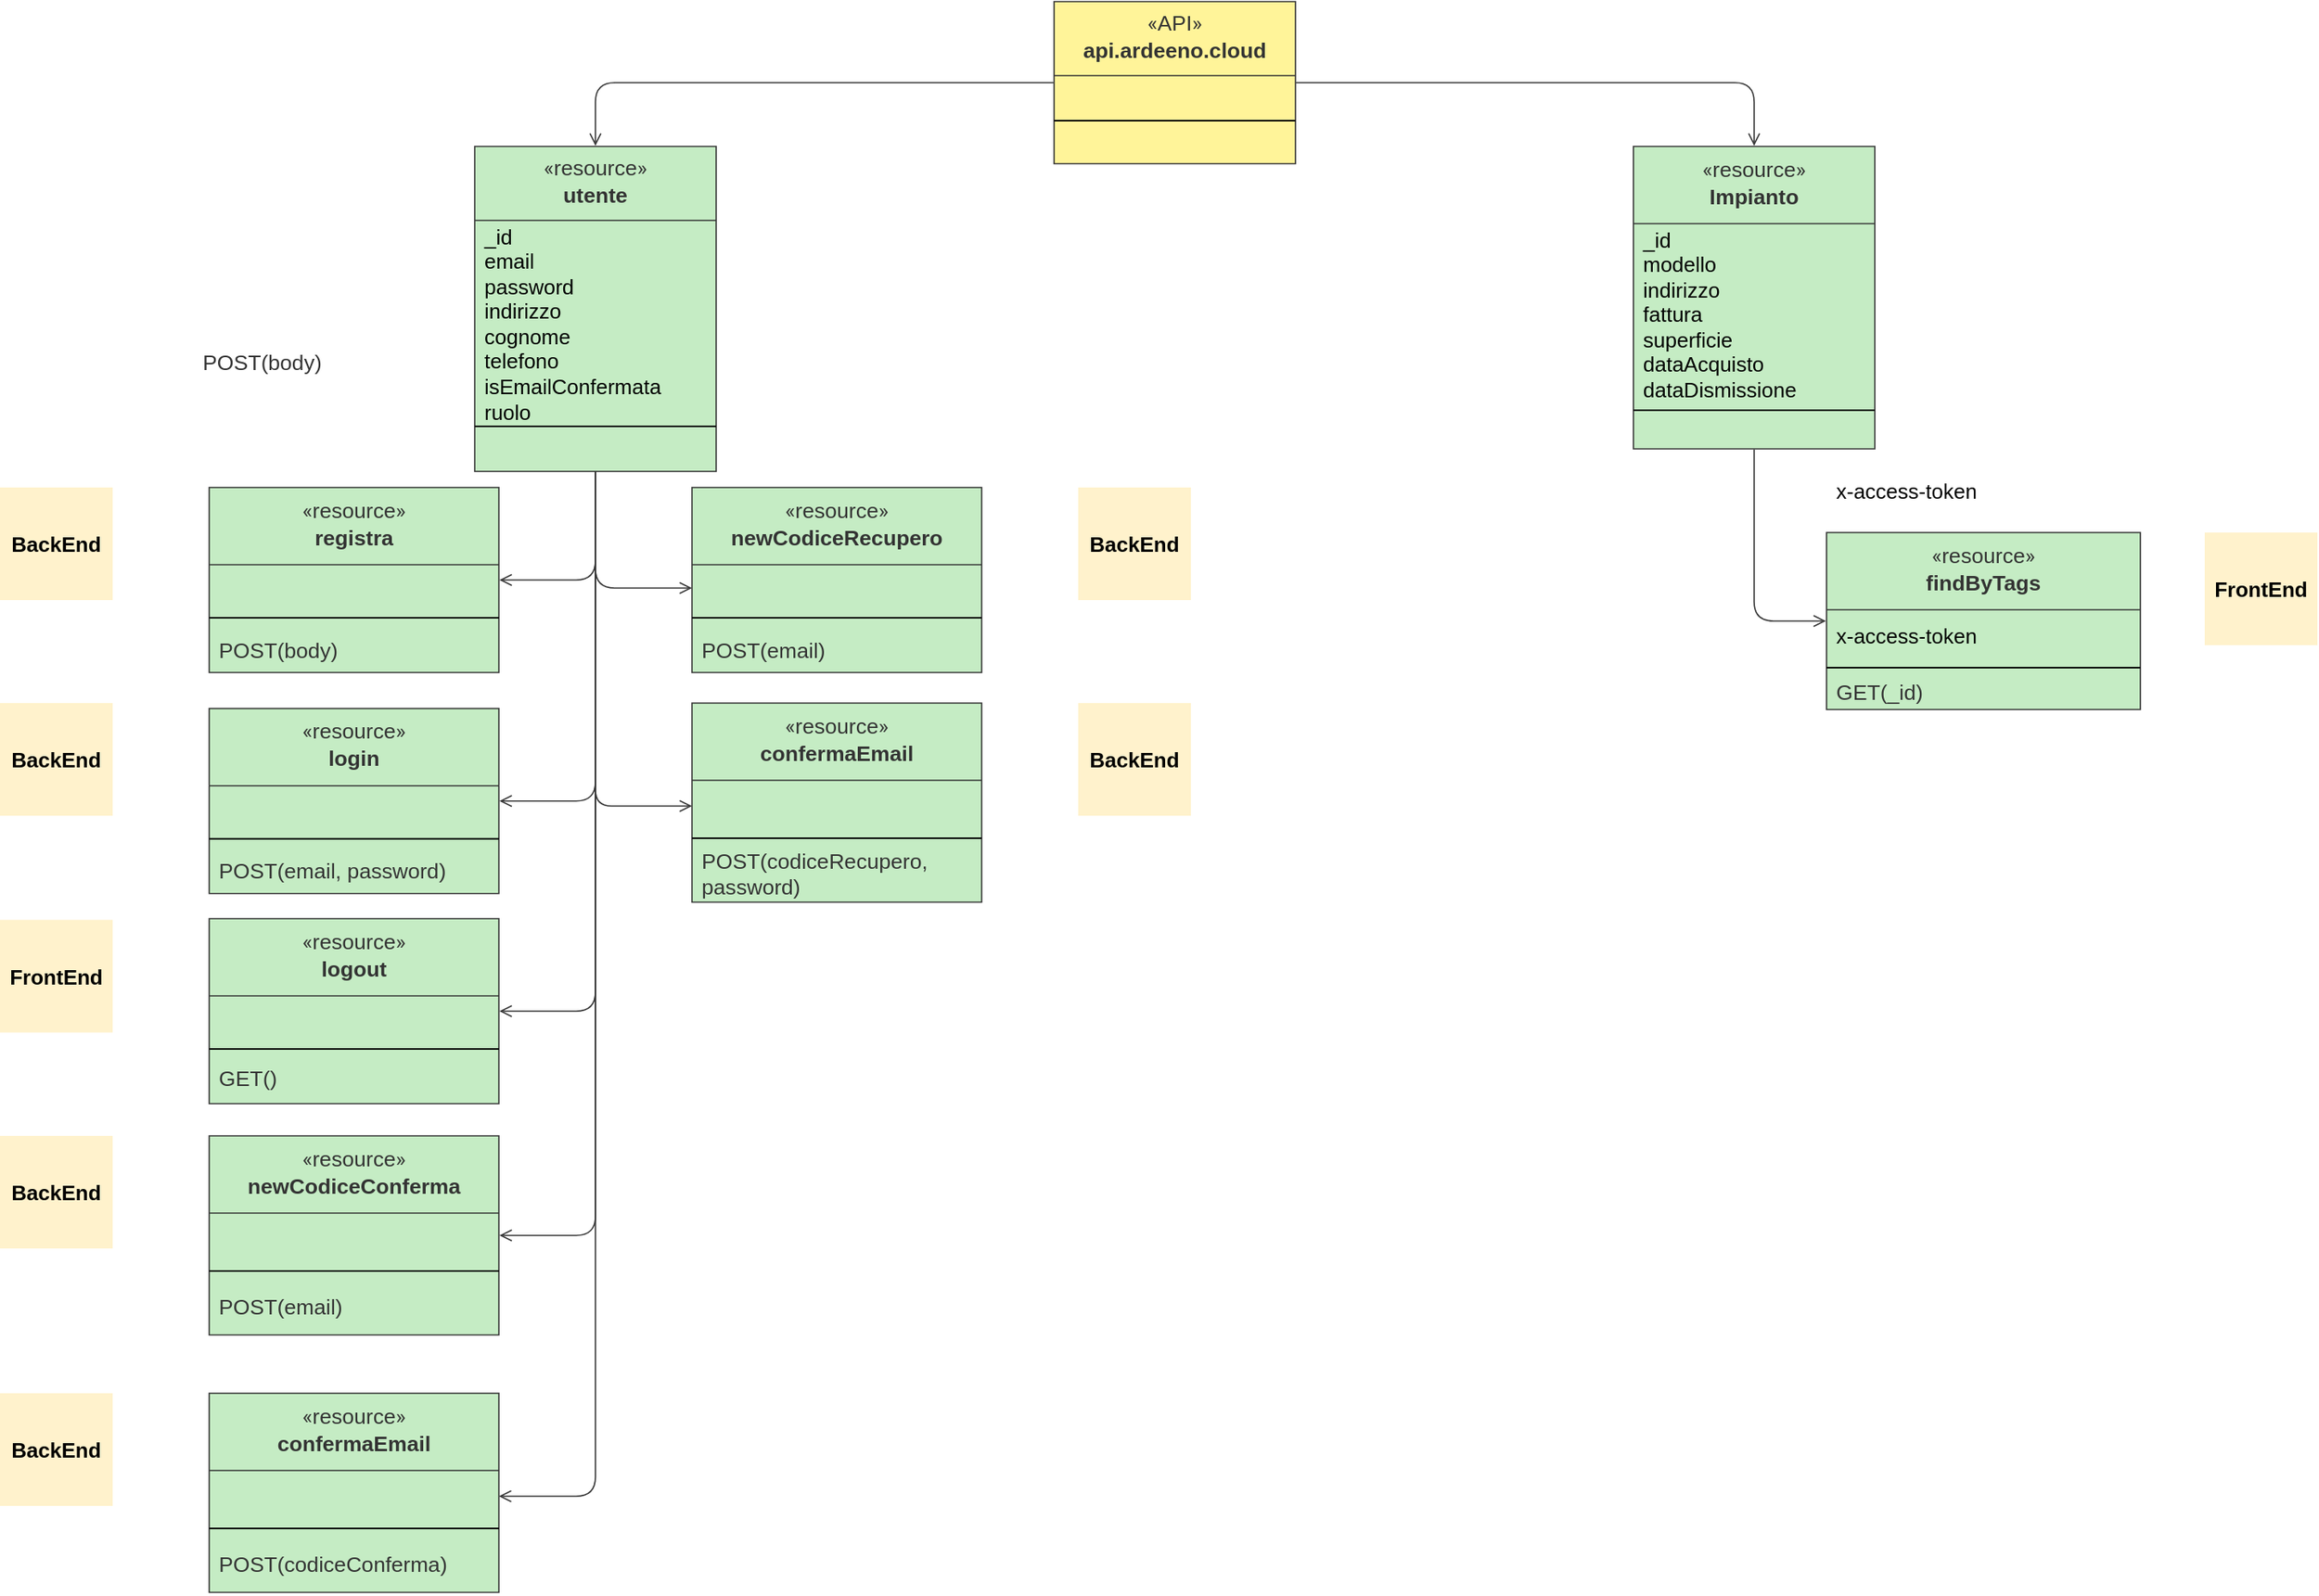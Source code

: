 <mxfile version="20.3.0" type="device"><diagram id="C5RBs43oDa-KdzZeNtuy" name="Page-1"><mxGraphModel dx="1802" dy="1143" grid="1" gridSize="10" guides="1" tooltips="1" connect="1" arrows="1" fold="1" page="1" pageScale="1" pageWidth="827" pageHeight="1169" math="0" shadow="0"><root><mxCell id="WIyWlLk6GJQsqaUBKTNV-0"/><mxCell id="WIyWlLk6GJQsqaUBKTNV-1" parent="WIyWlLk6GJQsqaUBKTNV-0"/><mxCell id="yKFBuSShoX2gHoEN9aXE-36" style="edgeStyle=orthogonalEdgeStyle;shape=connector;rounded=1;orthogonalLoop=1;jettySize=auto;html=1;exitX=0.5;exitY=1;exitDx=0;exitDy=0;entryX=0;entryY=0.5;entryDx=0;entryDy=0;labelBackgroundColor=default;strokeColor=#333333;strokeWidth=0.8;fontFamily=Helvetica;fontSize=13;fontColor=default;startArrow=none;endArrow=open;" edge="1" parent="WIyWlLk6GJQsqaUBKTNV-1" source="sdLnqorTGhHtvJuLmooT-0" target="yKFBuSShoX2gHoEN9aXE-30"><mxGeometry relative="1" as="geometry"/></mxCell><mxCell id="sdLnqorTGhHtvJuLmooT-0" value="&lt;div style=&quot;display: flex ; justify-content: center ; text-align: center ; align-items: baseline ; font-size: 0 ; line-height: 1.25 ; margin-top: -2px&quot;&gt;&lt;span&gt;&lt;span style=&quot;font-size: 13.3px ; color: #333333&quot;&gt;&lt;span style=&quot;font-size: 13.3px ; color: #333333&quot;&gt; &lt;/span&gt;&lt;span style=&quot;font-size: 13.3px ; color: #333333 ; font-family: &amp;#34;roboto&amp;#34;&quot;&gt;«&lt;/span&gt;&lt;span style=&quot;font-size: 13.3px ; color: #333333&quot;&gt;resource&lt;/span&gt;&lt;span style=&quot;font-size: 13.3px ; color: #333333 ; font-family: &amp;#34;roboto&amp;#34;&quot;&gt;»&lt;br&gt;&lt;/span&gt;&lt;span style=&quot;font-size: 13.3px ; color: #333333 ; font-weight: bold&quot;&gt;utente&lt;/span&gt;&lt;/span&gt;&lt;/span&gt;&lt;/div&gt;" style="swimlane;childLayout=stackLayout;horizontal=1;horizontalStack=0;resizeParent=1;resizeParentMax=0;resizeLast=0;collapsible=0;fontStyle=0;marginBottom=0;swimlaneFillColor=#c5ecc4;startSize=46;whiteSpace=wrap;overflow=block;blockSpacing=1;html=1;fontSize=13;align=left;spacing=0;strokeColor=#333333;strokeOpacity=100;fillOpacity=100;fillColor=#c5ecc4;strokeWidth=0.8;" parent="WIyWlLk6GJQsqaUBKTNV-1" vertex="1"><mxGeometry x="225" y="225" width="150" height="202" as="geometry"/></mxCell><mxCell id="sdLnqorTGhHtvJuLmooT-1" value="_id&lt;br&gt;email&lt;br&gt;password&lt;br&gt;indirizzo&lt;br&gt;cognome&lt;br&gt;telefono&lt;br&gt;isEmailConfermata&lt;br&gt;ruolo" style="part=1;resizeHeight=0;strokeColor=none;fillColor=none;align=left;verticalAlign=middle;spacingLeft=4;spacingRight=4;rotatable=0;points=[[0,0.5],[1,0.5]];portConstraint=eastwest;swimlaneFillColor=#c5ecc4;strokeOpacity=100;fillOpacity=100;whiteSpace=wrap;overflow=block;blockSpacing=1;html=1;fontSize=13;" parent="sdLnqorTGhHtvJuLmooT-0" vertex="1"><mxGeometry y="46" width="150" height="124" as="geometry"/></mxCell><mxCell id="sdLnqorTGhHtvJuLmooT-2" value="" style="line;strokeWidth=1;fillColor=none;align=left;verticalAlign=middle;spacingTop=-1;spacingLeft=3;spacingRight=3;rotatable=0;labelPosition=right;points=[];portConstraint=eastwest;" parent="sdLnqorTGhHtvJuLmooT-0" vertex="1"><mxGeometry y="170" width="150" height="8" as="geometry"/></mxCell><mxCell id="yKFBuSShoX2gHoEN9aXE-39" value="&lt;br&gt;" style="part=1;resizeHeight=0;strokeColor=none;fillColor=none;align=left;verticalAlign=middle;spacingLeft=4;spacingRight=4;rotatable=0;points=[[0,0.5],[1,0.5]];portConstraint=eastwest;swimlaneFillColor=#fff499;strokeOpacity=100;fillOpacity=100;whiteSpace=wrap;overflow=block;blockSpacing=1;html=1;fontSize=13;" vertex="1" parent="sdLnqorTGhHtvJuLmooT-0"><mxGeometry y="178" width="150" height="24" as="geometry"/></mxCell><mxCell id="sdLnqorTGhHtvJuLmooT-4" value="&lt;div style=&quot;display: flex; justify-content: center; text-align: center; align-items: baseline; font-size: 0; line-height: 1.25;margin-top: -2px;&quot;&gt;&lt;span&gt;&lt;span style=&quot;font-size:13.3px;color:#333333;&quot;&gt;&lt;span style=&quot;font-size:13.3px;color:#333333;&quot;&gt; &lt;/span&gt;&lt;span style=&quot;font-size:13.3px;color:#333333;font-family: Roboto;&quot;&gt;«&lt;/span&gt;&lt;span style=&quot;font-size:13.3px;color:#333333;&quot;&gt;resource&lt;/span&gt;&lt;span style=&quot;font-size:13.3px;color:#333333;font-family: Roboto;&quot;&gt;»&lt;br&gt;&lt;/span&gt;&lt;span style=&quot;font-size:13.3px;color:#333333;font-weight: bold;&quot;&gt;Impianto&lt;/span&gt;&lt;/span&gt;&lt;/span&gt;&lt;/div&gt;" style="swimlane;childLayout=stackLayout;horizontal=1;horizontalStack=0;resizeParent=1;resizeParentMax=0;resizeLast=0;collapsible=0;fontStyle=0;marginBottom=0;swimlaneFillColor=#c5ecc4;startSize=48;whiteSpace=wrap;overflow=block;blockSpacing=1;html=1;fontSize=13;align=left;spacing=0;strokeColor=#333333;strokeOpacity=100;fillOpacity=100;fillColor=#c5ecc4;strokeWidth=0.8;" parent="WIyWlLk6GJQsqaUBKTNV-1" vertex="1"><mxGeometry x="945" y="225" width="150" height="188.0" as="geometry"/></mxCell><mxCell id="sdLnqorTGhHtvJuLmooT-5" value="_id&lt;br&gt;modello&lt;br&gt;indirizzo&lt;br&gt;fattura&lt;br&gt;superficie&lt;br&gt;dataAcquisto&lt;br&gt;dataDismissione" style="part=1;resizeHeight=0;strokeColor=none;fillColor=none;align=left;verticalAlign=middle;spacingLeft=4;spacingRight=4;rotatable=0;points=[[0,0.5],[1,0.5]];portConstraint=eastwest;swimlaneFillColor=#c5ecc4;strokeOpacity=100;fillOpacity=100;whiteSpace=wrap;overflow=block;blockSpacing=1;html=1;fontSize=13;" parent="sdLnqorTGhHtvJuLmooT-4" vertex="1"><mxGeometry y="48" width="150" height="112" as="geometry"/></mxCell><mxCell id="sdLnqorTGhHtvJuLmooT-6" value="" style="line;strokeWidth=1;fillColor=none;align=left;verticalAlign=middle;spacingTop=-1;spacingLeft=3;spacingRight=3;rotatable=0;labelPosition=right;points=[];portConstraint=eastwest;" parent="sdLnqorTGhHtvJuLmooT-4" vertex="1"><mxGeometry y="160" width="150" height="8" as="geometry"/></mxCell><mxCell id="sdLnqorTGhHtvJuLmooT-7" value="&lt;br&gt;" style="part=1;html=1;resizeHeight=0;strokeColor=none;fillColor=none;align=left;verticalAlign=middle;spacingLeft=4;spacingRight=4;overflow=hidden;rotatable=0;points=[[0,0.5],[1,0.5]];portConstraint=eastwest;swimlaneFillColor=#c5ecc4;strokeOpacity=100;fillOpacity=100;whiteSpace=wrap;fontSize=13.3;fontColor=#333333;" parent="sdLnqorTGhHtvJuLmooT-4" vertex="1"><mxGeometry y="168" width="150" height="20.0" as="geometry"/></mxCell><mxCell id="sdLnqorTGhHtvJuLmooT-8" value="&lt;div style=&quot;display: flex; justify-content: center; text-align: center; align-items: baseline; font-size: 0; line-height: 1.25;margin-top: -2px;&quot;&gt;&lt;span&gt;&lt;span style=&quot;font-size:13.3px;color:#333333;&quot;&gt;&lt;span style=&quot;font-size:13.3px;color:#333333;&quot;&gt; &lt;/span&gt;&lt;span style=&quot;font-size:13.3px;color:#333333;font-family: Roboto;&quot;&gt;«&lt;/span&gt;&lt;span style=&quot;font-size:13.3px;color:#333333;&quot;&gt;resource&lt;/span&gt;&lt;span style=&quot;font-size:13.3px;color:#333333;font-family: Roboto;&quot;&gt;»&lt;br&gt;&lt;/span&gt;&lt;span style=&quot;font-size:13.3px;color:#333333;font-weight: bold;&quot;&gt;logout&lt;/span&gt;&lt;/span&gt;&lt;/span&gt;&lt;/div&gt;" style="swimlane;childLayout=stackLayout;horizontal=1;horizontalStack=0;resizeParent=1;resizeParentMax=0;resizeLast=0;collapsible=0;fontStyle=0;marginBottom=0;swimlaneFillColor=#c5ecc4;startSize=48;whiteSpace=wrap;overflow=block;blockSpacing=1;html=1;fontSize=13;align=left;spacing=0;strokeColor=#333333;strokeOpacity=100;fillOpacity=100;fillColor=#c5ecc4;strokeWidth=0.8;" parent="WIyWlLk6GJQsqaUBKTNV-1" vertex="1"><mxGeometry x="60" y="705" width="180" height="115" as="geometry"/></mxCell><mxCell id="sdLnqorTGhHtvJuLmooT-9" value="" style="part=1;resizeHeight=0;strokeColor=none;fillColor=none;align=left;verticalAlign=middle;spacingLeft=4;spacingRight=4;rotatable=0;points=[[0,0.5],[1,0.5]];portConstraint=eastwest;swimlaneFillColor=#c5ecc4;strokeOpacity=100;fillOpacity=100;whiteSpace=wrap;overflow=block;blockSpacing=1;html=1;fontSize=13;" parent="sdLnqorTGhHtvJuLmooT-8" vertex="1"><mxGeometry y="48" width="180" height="29" as="geometry"/></mxCell><mxCell id="sdLnqorTGhHtvJuLmooT-10" value="" style="line;strokeWidth=1;fillColor=none;align=left;verticalAlign=middle;spacingTop=-1;spacingLeft=3;spacingRight=3;rotatable=0;labelPosition=right;points=[];portConstraint=eastwest;" parent="sdLnqorTGhHtvJuLmooT-8" vertex="1"><mxGeometry y="77" width="180" height="8" as="geometry"/></mxCell><mxCell id="yKFBuSShoX2gHoEN9aXE-10" value="GET()" style="part=1;html=1;resizeHeight=0;strokeColor=none;fillColor=none;align=left;verticalAlign=middle;spacingLeft=4;spacingRight=4;overflow=hidden;rotatable=0;points=[[0,0.5],[1,0.5]];portConstraint=eastwest;swimlaneFillColor=#c5ecc4;strokeOpacity=100;fillOpacity=100;whiteSpace=wrap;fontSize=13.3;fontColor=#333333;" vertex="1" parent="sdLnqorTGhHtvJuLmooT-8"><mxGeometry y="85" width="180" height="28" as="geometry"/></mxCell><mxCell id="sdLnqorTGhHtvJuLmooT-11" value="POST(body)" style="part=1;html=1;resizeHeight=0;strokeColor=none;fillColor=none;align=left;verticalAlign=middle;spacingLeft=4;spacingRight=4;overflow=hidden;rotatable=0;points=[[0,0.5],[1,0.5]];portConstraint=eastwest;swimlaneFillColor=#c5ecc4;strokeOpacity=100;fillOpacity=100;whiteSpace=wrap;fontSize=13.3;fontColor=#333333;" parent="sdLnqorTGhHtvJuLmooT-8" vertex="1"><mxGeometry y="113" width="180" height="2" as="geometry"/></mxCell><mxCell id="sdLnqorTGhHtvJuLmooT-12" value="&lt;div style=&quot;display: flex ; justify-content: center ; text-align: center ; align-items: baseline ; font-size: 0 ; line-height: 1.25 ; margin-top: -2px&quot;&gt;&lt;span&gt;&lt;span style=&quot;font-size: 13.3px ; color: #333333&quot;&gt;&lt;span style=&quot;font-size: 13.3px ; color: #333333&quot;&gt; &lt;/span&gt;&lt;span style=&quot;font-size: 13.3px ; color: #333333 ; font-family: &amp;#34;roboto&amp;#34;&quot;&gt;«&lt;/span&gt;&lt;span style=&quot;font-size: 13.3px ; color: #333333&quot;&gt;resource&lt;/span&gt;&lt;span style=&quot;font-size: 13.3px ; color: #333333 ; font-family: &amp;#34;roboto&amp;#34;&quot;&gt;»&lt;br&gt;&lt;/span&gt;&lt;span style=&quot;font-size: 13.3px ; color: #333333 ; font-weight: bold&quot;&gt;registra&lt;/span&gt;&lt;/span&gt;&lt;/span&gt;&lt;/div&gt;" style="swimlane;childLayout=stackLayout;horizontal=1;horizontalStack=0;resizeParent=1;resizeParentMax=0;resizeLast=0;collapsible=0;fontStyle=0;marginBottom=0;swimlaneFillColor=#c5ecc4;startSize=48;whiteSpace=wrap;overflow=block;blockSpacing=1;html=1;fontSize=13;align=left;spacing=0;strokeColor=#333333;strokeOpacity=100;fillOpacity=100;fillColor=#c5ecc4;strokeWidth=0.8;" parent="WIyWlLk6GJQsqaUBKTNV-1" vertex="1"><mxGeometry x="60" y="437" width="180" height="115" as="geometry"/></mxCell><mxCell id="sdLnqorTGhHtvJuLmooT-13" value="" style="part=1;resizeHeight=0;strokeColor=none;fillColor=none;align=left;verticalAlign=middle;spacingLeft=4;spacingRight=4;rotatable=0;points=[[0,0.5],[1,0.5]];portConstraint=eastwest;swimlaneFillColor=#c5ecc4;strokeOpacity=100;fillOpacity=100;whiteSpace=wrap;overflow=block;blockSpacing=1;html=1;fontSize=13;" parent="sdLnqorTGhHtvJuLmooT-12" vertex="1"><mxGeometry y="48" width="180" height="29" as="geometry"/></mxCell><mxCell id="sdLnqorTGhHtvJuLmooT-14" value="" style="line;strokeWidth=1;fillColor=none;align=left;verticalAlign=middle;spacingTop=-1;spacingLeft=3;spacingRight=3;rotatable=0;labelPosition=right;points=[];portConstraint=eastwest;" parent="sdLnqorTGhHtvJuLmooT-12" vertex="1"><mxGeometry y="77" width="180" height="8" as="geometry"/></mxCell><mxCell id="sdLnqorTGhHtvJuLmooT-15" value="GET(username,password)" style="part=1;html=1;resizeHeight=0;strokeColor=none;fillColor=none;align=left;verticalAlign=middle;spacingLeft=4;spacingRight=4;overflow=hidden;rotatable=0;points=[[0,0.5],[1,0.5]];portConstraint=eastwest;swimlaneFillColor=#c5ecc4;strokeOpacity=100;fillOpacity=100;whiteSpace=wrap;fontSize=13.3;fontColor=#333333;" parent="sdLnqorTGhHtvJuLmooT-12" vertex="1"><mxGeometry y="85" width="180" height="2" as="geometry"/></mxCell><mxCell id="1" value="POST(body)" style="part=1;html=1;resizeHeight=0;strokeColor=none;fillColor=none;align=left;verticalAlign=middle;spacingLeft=4;spacingRight=4;overflow=hidden;rotatable=0;points=[[0,0.5],[1,0.5]];portConstraint=eastwest;swimlaneFillColor=#c5ecc4;strokeOpacity=100;fillOpacity=100;whiteSpace=wrap;fontSize=13.3;fontColor=#333333;" parent="sdLnqorTGhHtvJuLmooT-12" vertex="1"><mxGeometry y="87" width="180" height="28" as="geometry"/></mxCell><mxCell id="sdLnqorTGhHtvJuLmooT-16" value="&lt;div style=&quot;display: flex ; justify-content: center ; text-align: center ; align-items: baseline ; font-size: 0 ; line-height: 1.25 ; margin-top: -2px&quot;&gt;&lt;span&gt;&lt;span style=&quot;font-size: 13.3px ; color: #333333&quot;&gt;&lt;span style=&quot;font-size: 13.3px ; color: #333333&quot;&gt; &lt;/span&gt;&lt;span style=&quot;font-size: 13.3px ; color: #333333 ; font-family: &amp;#34;roboto&amp;#34;&quot;&gt;«&lt;/span&gt;&lt;span style=&quot;font-size: 13.3px ; color: #333333&quot;&gt;resource&lt;/span&gt;&lt;span style=&quot;font-size: 13.3px ; color: #333333 ; font-family: &amp;#34;roboto&amp;#34;&quot;&gt;»&lt;br&gt;&lt;/span&gt;&lt;span style=&quot;font-size: 13.3px ; color: #333333 ; font-weight: bold&quot;&gt;login&lt;/span&gt;&lt;/span&gt;&lt;/span&gt;&lt;/div&gt;" style="swimlane;childLayout=stackLayout;horizontal=1;horizontalStack=0;resizeParent=1;resizeParentMax=0;resizeLast=0;collapsible=0;fontStyle=0;marginBottom=0;swimlaneFillColor=#c5ecc4;startSize=48;whiteSpace=wrap;overflow=block;blockSpacing=1;html=1;fontSize=13;align=left;spacing=0;strokeColor=#333333;strokeOpacity=100;fillOpacity=100;fillColor=#c5ecc4;strokeWidth=0.8;" parent="WIyWlLk6GJQsqaUBKTNV-1" vertex="1"><mxGeometry x="60" y="574.38" width="180" height="115" as="geometry"/></mxCell><mxCell id="sdLnqorTGhHtvJuLmooT-17" value="" style="part=1;resizeHeight=0;strokeColor=none;fillColor=none;align=left;verticalAlign=middle;spacingLeft=4;spacingRight=4;rotatable=0;points=[[0,0.5],[1,0.5]];portConstraint=eastwest;swimlaneFillColor=#c5ecc4;strokeOpacity=100;fillOpacity=100;whiteSpace=wrap;overflow=block;blockSpacing=1;html=1;fontSize=13;" parent="sdLnqorTGhHtvJuLmooT-16" vertex="1"><mxGeometry y="48" width="180" height="29" as="geometry"/></mxCell><mxCell id="sdLnqorTGhHtvJuLmooT-18" value="" style="line;strokeWidth=1;fillColor=none;align=left;verticalAlign=middle;spacingTop=-1;spacingLeft=3;spacingRight=3;rotatable=0;labelPosition=right;points=[];portConstraint=eastwest;" parent="sdLnqorTGhHtvJuLmooT-16" vertex="1"><mxGeometry y="77" width="180" height="8" as="geometry"/></mxCell><mxCell id="sdLnqorTGhHtvJuLmooT-19" value="GET()" style="part=1;html=1;resizeHeight=0;strokeColor=none;fillColor=none;align=left;verticalAlign=middle;spacingLeft=4;spacingRight=4;overflow=hidden;rotatable=0;points=[[0,0.5],[1,0.5]];portConstraint=eastwest;swimlaneFillColor=#c5ecc4;strokeOpacity=100;fillOpacity=100;whiteSpace=wrap;fontSize=13.3;fontColor=#333333;" parent="sdLnqorTGhHtvJuLmooT-16" vertex="1"><mxGeometry y="85" width="180" height="2" as="geometry"/></mxCell><mxCell id="yKFBuSShoX2gHoEN9aXE-11" value="POST(email, password)" style="part=1;html=1;resizeHeight=0;strokeColor=none;fillColor=none;align=left;verticalAlign=middle;spacingLeft=4;spacingRight=4;overflow=hidden;rotatable=0;points=[[0,0.5],[1,0.5]];portConstraint=eastwest;swimlaneFillColor=#c5ecc4;strokeOpacity=100;fillOpacity=100;whiteSpace=wrap;fontSize=13.3;fontColor=#333333;" vertex="1" parent="sdLnqorTGhHtvJuLmooT-16"><mxGeometry y="87" width="180" height="28" as="geometry"/></mxCell><mxCell id="sdLnqorTGhHtvJuLmooT-20" value="&lt;div style=&quot;display: flex; justify-content: center; text-align: center; align-items: baseline; font-size: 0; line-height: 1.25;margin-top: -2px;&quot;&gt;&lt;span&gt;&lt;span style=&quot;font-size:13.3px;color:#333333;&quot;&gt;&lt;span style=&quot;font-size:13.3px;color:#333333;&quot;&gt; &lt;/span&gt;&lt;span style=&quot;font-size:13.3px;color:#333333;font-family: Roboto;&quot;&gt;«&lt;/span&gt;&lt;span style=&quot;font-size:13.3px;color:#333333;&quot;&gt;resource&lt;/span&gt;&lt;span style=&quot;font-size:13.3px;color:#333333;font-family: Roboto;&quot;&gt;»&lt;br&gt;&lt;/span&gt;&lt;span style=&quot;font-size:13.3px;color:#333333;font-weight: bold;&quot;&gt;newCodiceConferma&lt;/span&gt;&lt;/span&gt;&lt;/span&gt;&lt;/div&gt;" style="swimlane;childLayout=stackLayout;horizontal=1;horizontalStack=0;resizeParent=1;resizeParentMax=0;resizeLast=0;collapsible=0;fontStyle=0;marginBottom=0;swimlaneFillColor=#c5ecc4;startSize=48;whiteSpace=wrap;overflow=block;blockSpacing=1;html=1;fontSize=13;align=left;spacing=0;strokeColor=#333333;strokeOpacity=100;fillOpacity=100;fillColor=#c5ecc4;strokeWidth=0.8;" parent="WIyWlLk6GJQsqaUBKTNV-1" vertex="1"><mxGeometry x="60" y="840" width="180" height="123.75" as="geometry"/></mxCell><mxCell id="sdLnqorTGhHtvJuLmooT-21" value="" style="part=1;resizeHeight=0;strokeColor=none;fillColor=none;align=left;verticalAlign=middle;spacingLeft=4;spacingRight=4;rotatable=0;points=[[0,0.5],[1,0.5]];portConstraint=eastwest;swimlaneFillColor=#c5ecc4;strokeOpacity=100;fillOpacity=100;whiteSpace=wrap;overflow=block;blockSpacing=1;html=1;fontSize=13;" parent="sdLnqorTGhHtvJuLmooT-20" vertex="1"><mxGeometry y="48" width="180" height="32" as="geometry"/></mxCell><mxCell id="sdLnqorTGhHtvJuLmooT-22" value="" style="line;strokeWidth=1;fillColor=none;align=left;verticalAlign=middle;spacingTop=-1;spacingLeft=3;spacingRight=3;rotatable=0;labelPosition=right;points=[];portConstraint=eastwest;" parent="sdLnqorTGhHtvJuLmooT-20" vertex="1"><mxGeometry y="80" width="180" height="8" as="geometry"/></mxCell><mxCell id="sdLnqorTGhHtvJuLmooT-23" value="POST(email)" style="part=1;html=1;resizeHeight=0;strokeColor=none;fillColor=none;align=left;verticalAlign=middle;spacingLeft=4;spacingRight=4;overflow=hidden;rotatable=0;points=[[0,0.5],[1,0.5]];portConstraint=eastwest;swimlaneFillColor=#c5ecc4;strokeOpacity=100;fillOpacity=100;whiteSpace=wrap;fontSize=13.3;fontColor=#333333;" parent="sdLnqorTGhHtvJuLmooT-20" vertex="1"><mxGeometry y="88" width="180" height="35.75" as="geometry"/></mxCell><mxCell id="sdLnqorTGhHtvJuLmooT-36" value="&lt;div style=&quot;display: flex; justify-content: center; text-align: center; align-items: baseline; font-size: 0; line-height: 1.25;margin-top: -2px;&quot;&gt;&lt;span&gt;&lt;span style=&quot;font-size:13.3px;color:#333333;&quot;&gt;&lt;span style=&quot;font-size:13.3px;color:#333333;&quot;&gt; &lt;/span&gt;&lt;span style=&quot;font-size:13.3px;color:#333333;font-family: Roboto;&quot;&gt;«&lt;/span&gt;&lt;span style=&quot;font-size:13.3px;color:#333333;&quot;&gt;resource&lt;/span&gt;&lt;span style=&quot;font-size:13.3px;color:#333333;font-family: Roboto;&quot;&gt;»&#10;&lt;/span&gt;&lt;span style=&quot;font-size:13.3px;color:#333333;font-weight: bold;&quot;&gt;findByTags&lt;/span&gt;&lt;/span&gt;&lt;/span&gt;&lt;/div&gt;" style="swimlane;childLayout=stackLayout;horizontal=1;horizontalStack=0;resizeParent=1;resizeParentMax=0;resizeLast=0;collapsible=0;fontStyle=0;marginBottom=0;swimlaneFillColor=#c5ecc4;startSize=48;whiteSpace=wrap;overflow=block;blockSpacing=1;html=1;fontSize=13;align=left;spacing=0;strokeColor=#333333;strokeOpacity=100;fillOpacity=100;fillColor=#c5ecc4;strokeWidth=0.8;" parent="WIyWlLk6GJQsqaUBKTNV-1" vertex="1"><mxGeometry x="1065" y="465" width="195" height="110" as="geometry"/></mxCell><mxCell id="sdLnqorTGhHtvJuLmooT-37" value="x-access-token" style="part=1;resizeHeight=0;strokeColor=none;fillColor=none;align=left;verticalAlign=middle;spacingLeft=4;spacingRight=4;rotatable=0;points=[[0,0.5],[1,0.5]];portConstraint=eastwest;swimlaneFillColor=#c5ecc4;strokeOpacity=100;fillOpacity=100;whiteSpace=wrap;overflow=block;blockSpacing=1;html=1;fontSize=13;" parent="sdLnqorTGhHtvJuLmooT-36" vertex="1"><mxGeometry y="48" width="195" height="32" as="geometry"/></mxCell><mxCell id="sdLnqorTGhHtvJuLmooT-38" value="" style="line;strokeWidth=1;fillColor=none;align=left;verticalAlign=middle;spacingTop=-1;spacingLeft=3;spacingRight=3;rotatable=0;labelPosition=right;points=[];portConstraint=eastwest;" parent="sdLnqorTGhHtvJuLmooT-36" vertex="1"><mxGeometry y="80" width="195" height="8" as="geometry"/></mxCell><mxCell id="sdLnqorTGhHtvJuLmooT-39" value="GET(_id)" style="part=1;html=1;resizeHeight=0;strokeColor=none;fillColor=none;align=left;verticalAlign=middle;spacingLeft=4;spacingRight=4;overflow=hidden;rotatable=0;points=[[0,0.5],[1,0.5]];portConstraint=eastwest;swimlaneFillColor=#c5ecc4;strokeOpacity=100;fillOpacity=100;whiteSpace=wrap;fontSize=13.3;fontColor=#333333;" parent="sdLnqorTGhHtvJuLmooT-36" vertex="1"><mxGeometry y="88" width="195" height="22" as="geometry"/></mxCell><UserObject label="" lucidchartObjectId="iiN.k0H5D8bO" id="sdLnqorTGhHtvJuLmooT-48"><mxCell style="html=1;jettySize=18;whiteSpace=wrap;fontSize=13;strokeColor=#333333;strokeOpacity=100;strokeWidth=0.8;rounded=1;arcSize=24;edgeStyle=orthogonalEdgeStyle;startArrow=none;endArrow=open;exitX=0.5;exitY=1.002;exitPerimeter=0;entryX=1.002;entryY=0.5;entryPerimeter=0;" parent="WIyWlLk6GJQsqaUBKTNV-1" source="sdLnqorTGhHtvJuLmooT-0" target="sdLnqorTGhHtvJuLmooT-12" edge="1"><mxGeometry width="100" height="100" relative="1" as="geometry"><Array as="points"/></mxGeometry></mxCell></UserObject><UserObject label="" lucidchartObjectId="liN.y0DDtXik" id="sdLnqorTGhHtvJuLmooT-49"><mxCell style="html=1;jettySize=18;whiteSpace=wrap;fontSize=13;strokeColor=#333333;strokeOpacity=100;strokeWidth=0.8;rounded=1;arcSize=24;edgeStyle=orthogonalEdgeStyle;startArrow=none;endArrow=open;exitX=0.5;exitY=1.002;exitPerimeter=0;entryX=1.002;entryY=0.5;entryPerimeter=0;" parent="WIyWlLk6GJQsqaUBKTNV-1" source="sdLnqorTGhHtvJuLmooT-0" target="sdLnqorTGhHtvJuLmooT-16" edge="1"><mxGeometry width="100" height="100" relative="1" as="geometry"><Array as="points"/></mxGeometry></mxCell></UserObject><UserObject label="" lucidchartObjectId="oiN.0AyQLSDo" id="sdLnqorTGhHtvJuLmooT-50"><mxCell style="html=1;jettySize=18;whiteSpace=wrap;fontSize=13;strokeColor=#333333;strokeOpacity=100;strokeWidth=0.8;rounded=1;arcSize=24;edgeStyle=orthogonalEdgeStyle;startArrow=none;endArrow=open;exitX=0.5;exitY=1.002;exitPerimeter=0;entryX=1.002;entryY=0.5;entryPerimeter=0;" parent="WIyWlLk6GJQsqaUBKTNV-1" source="sdLnqorTGhHtvJuLmooT-0" target="sdLnqorTGhHtvJuLmooT-8" edge="1"><mxGeometry width="100" height="100" relative="1" as="geometry"><Array as="points"/></mxGeometry></mxCell></UserObject><UserObject label="" lucidchartObjectId="siN.adg9jPIO" id="sdLnqorTGhHtvJuLmooT-51"><mxCell style="html=1;jettySize=18;whiteSpace=wrap;fontSize=13;strokeColor=#333333;strokeOpacity=100;strokeWidth=0.8;rounded=1;arcSize=24;edgeStyle=orthogonalEdgeStyle;startArrow=none;endArrow=open;exitX=0.5;exitY=1.002;exitPerimeter=0;entryX=1.002;entryY=0.5;entryPerimeter=0;" parent="WIyWlLk6GJQsqaUBKTNV-1" source="sdLnqorTGhHtvJuLmooT-0" target="sdLnqorTGhHtvJuLmooT-20" edge="1"><mxGeometry width="100" height="100" relative="1" as="geometry"><Array as="points"/></mxGeometry></mxCell></UserObject><UserObject label="" lucidchartObjectId="0kN..QZuyeQZ" id="sdLnqorTGhHtvJuLmooT-53"><mxCell style="html=1;jettySize=18;whiteSpace=wrap;fontSize=13;strokeColor=#333333;strokeOpacity=100;strokeWidth=0.8;rounded=1;arcSize=24;edgeStyle=orthogonalEdgeStyle;startArrow=none;endArrow=open;exitX=0.5;exitY=1.002;exitPerimeter=0;entryX=-0.002;entryY=0.5;entryPerimeter=0;" parent="WIyWlLk6GJQsqaUBKTNV-1" source="sdLnqorTGhHtvJuLmooT-4" target="sdLnqorTGhHtvJuLmooT-36" edge="1"><mxGeometry width="100" height="100" relative="1" as="geometry"><Array as="points"/></mxGeometry></mxCell></UserObject><mxCell id="sdLnqorTGhHtvJuLmooT-55" value="&lt;div style=&quot;display: flex ; justify-content: center ; text-align: center ; align-items: baseline ; font-size: 0 ; line-height: 1.25 ; margin-top: -2px&quot;&gt;&lt;span&gt;&lt;span style=&quot;font-size: 13.3px ; color: #333333&quot;&gt;&lt;span style=&quot;font-size: 13.3px ; color: #333333&quot;&gt; &lt;/span&gt;&lt;span style=&quot;font-size: 13.3px ; color: #333333 ; font-family: &amp;#34;roboto&amp;#34;&quot;&gt;«&lt;/span&gt;&lt;span style=&quot;font-size: 13.3px ; color: #333333&quot;&gt;API&lt;/span&gt;&lt;span style=&quot;font-size: 13.3px ; color: #333333 ; font-family: &amp;#34;roboto&amp;#34;&quot;&gt;»&lt;br&gt;&lt;/span&gt;&lt;span style=&quot;font-size: 13.3px ; color: #333333 ; font-weight: bold&quot;&gt;api.ardeeno.cloud&lt;/span&gt;&lt;/span&gt;&lt;/span&gt;&lt;/div&gt;" style="swimlane;childLayout=stackLayout;horizontal=1;horizontalStack=0;resizeParent=1;resizeParentMax=0;resizeLast=0;collapsible=0;fontStyle=0;marginBottom=0;swimlaneFillColor=#fff499;startSize=46;whiteSpace=wrap;overflow=block;blockSpacing=1;html=1;fontSize=13;align=left;spacing=0;strokeColor=#333333;strokeOpacity=100;fillOpacity=100;fillColor=#fff499;strokeWidth=0.8;" parent="WIyWlLk6GJQsqaUBKTNV-1" vertex="1"><mxGeometry x="585" y="135" width="150" height="100.75" as="geometry"/></mxCell><mxCell id="sdLnqorTGhHtvJuLmooT-56" value="&lt;br&gt;" style="part=1;resizeHeight=0;strokeColor=none;fillColor=none;align=left;verticalAlign=middle;spacingLeft=4;spacingRight=4;rotatable=0;points=[[0,0.5],[1,0.5]];portConstraint=eastwest;swimlaneFillColor=#fff499;strokeOpacity=100;fillOpacity=100;whiteSpace=wrap;overflow=block;blockSpacing=1;html=1;fontSize=13;" parent="sdLnqorTGhHtvJuLmooT-55" vertex="1"><mxGeometry y="46" width="150" height="24" as="geometry"/></mxCell><mxCell id="sdLnqorTGhHtvJuLmooT-57" value="" style="line;strokeWidth=1;fillColor=none;align=left;verticalAlign=middle;spacingTop=-1;spacingLeft=3;spacingRight=3;rotatable=0;labelPosition=right;points=[];portConstraint=eastwest;" parent="sdLnqorTGhHtvJuLmooT-55" vertex="1"><mxGeometry y="70" width="150" height="8" as="geometry"/></mxCell><mxCell id="sdLnqorTGhHtvJuLmooT-58" value="" style="part=1;html=1;resizeHeight=0;strokeColor=none;fillColor=none;align=left;verticalAlign=middle;spacingLeft=4;spacingRight=4;overflow=hidden;rotatable=0;points=[[0,0.5],[1,0.5]];portConstraint=eastwest;swimlaneFillColor=#fff499;strokeOpacity=100;fillOpacity=100;whiteSpace=wrap;fontSize=13;" parent="sdLnqorTGhHtvJuLmooT-55" vertex="1"><mxGeometry y="78" width="150" height="-1.25" as="geometry"/></mxCell><mxCell id="yKFBuSShoX2gHoEN9aXE-37" value="&lt;br&gt;" style="part=1;resizeHeight=0;strokeColor=none;fillColor=none;align=left;verticalAlign=middle;spacingLeft=4;spacingRight=4;rotatable=0;points=[[0,0.5],[1,0.5]];portConstraint=eastwest;swimlaneFillColor=#fff499;strokeOpacity=100;fillOpacity=100;whiteSpace=wrap;overflow=block;blockSpacing=1;html=1;fontSize=13;" vertex="1" parent="sdLnqorTGhHtvJuLmooT-55"><mxGeometry y="76.75" width="150" height="24" as="geometry"/></mxCell><UserObject label="" lucidchartObjectId="dgO.bJV7_Ou2" id="sdLnqorTGhHtvJuLmooT-60"><mxCell style="html=1;jettySize=18;whiteSpace=wrap;fontSize=13;strokeColor=#333333;strokeOpacity=100;strokeWidth=0.8;rounded=1;arcSize=24;edgeStyle=orthogonalEdgeStyle;startArrow=none;endArrow=open;exitX=-0.002;exitY=0.5;exitPerimeter=0;entryX=0.5;entryY=-0.002;entryPerimeter=0;" parent="WIyWlLk6GJQsqaUBKTNV-1" source="sdLnqorTGhHtvJuLmooT-55" target="sdLnqorTGhHtvJuLmooT-0" edge="1"><mxGeometry width="100" height="100" relative="1" as="geometry"><Array as="points"/></mxGeometry></mxCell></UserObject><UserObject label="" lucidchartObjectId="fwO.c-Z.Qg.V" id="sdLnqorTGhHtvJuLmooT-63"><mxCell style="html=1;jettySize=18;whiteSpace=wrap;fontSize=13;strokeColor=#333333;strokeOpacity=100;strokeWidth=0.8;rounded=1;arcSize=24;edgeStyle=orthogonalEdgeStyle;startArrow=none;endArrow=open;exitX=1.002;exitY=0.5;exitPerimeter=0;entryX=0.5;entryY=-0.002;entryPerimeter=0;" parent="WIyWlLk6GJQsqaUBKTNV-1" source="sdLnqorTGhHtvJuLmooT-55" target="sdLnqorTGhHtvJuLmooT-4" edge="1"><mxGeometry width="100" height="100" relative="1" as="geometry"><Array as="points"/></mxGeometry></mxCell></UserObject><mxCell id="7" value="POST(body)" style="part=1;html=1;resizeHeight=0;strokeColor=none;fillColor=none;align=left;verticalAlign=middle;spacingLeft=4;spacingRight=4;overflow=hidden;rotatable=0;points=[[0,0.5],[1,0.5]];portConstraint=eastwest;swimlaneFillColor=#c5ecc4;strokeOpacity=100;fillOpacity=100;whiteSpace=wrap;fontSize=13.3;fontColor=#333333;" parent="WIyWlLk6GJQsqaUBKTNV-1" vertex="1"><mxGeometry x="50" y="344.5" width="150" height="28" as="geometry"/></mxCell><mxCell id="yKFBuSShoX2gHoEN9aXE-7" value="BackEnd" style="text;html=1;strokeColor=none;fillColor=#fff2cc;align=center;verticalAlign=middle;whiteSpace=wrap;rounded=0;spacing=5;fontStyle=1;fontSize=13;" vertex="1" parent="WIyWlLk6GJQsqaUBKTNV-1"><mxGeometry x="-70" y="437" width="70" height="70" as="geometry"/></mxCell><mxCell id="yKFBuSShoX2gHoEN9aXE-9" value="FrontEnd" style="text;html=1;strokeColor=none;fillColor=#fff2cc;align=center;verticalAlign=middle;whiteSpace=wrap;rounded=0;spacing=5;fontStyle=1;fontSize=13;" vertex="1" parent="WIyWlLk6GJQsqaUBKTNV-1"><mxGeometry x="-70" y="705.75" width="70" height="70" as="geometry"/></mxCell><mxCell id="yKFBuSShoX2gHoEN9aXE-12" value="BackEnd" style="text;html=1;strokeColor=none;fillColor=#fff2cc;align=center;verticalAlign=middle;whiteSpace=wrap;rounded=0;spacing=5;fontStyle=1;fontSize=13;" vertex="1" parent="WIyWlLk6GJQsqaUBKTNV-1"><mxGeometry x="-70" y="571" width="70" height="70" as="geometry"/></mxCell><mxCell id="yKFBuSShoX2gHoEN9aXE-13" value="BackEnd" style="text;html=1;strokeColor=none;fillColor=#fff2cc;align=center;verticalAlign=middle;whiteSpace=wrap;rounded=0;spacing=5;fontStyle=1;fontSize=13;" vertex="1" parent="WIyWlLk6GJQsqaUBKTNV-1"><mxGeometry x="-70" y="840" width="70" height="70" as="geometry"/></mxCell><mxCell id="yKFBuSShoX2gHoEN9aXE-14" value="&lt;div style=&quot;display: flex; justify-content: center; text-align: center; align-items: baseline; font-size: 0; line-height: 1.25;margin-top: -2px;&quot;&gt;&lt;span&gt;&lt;span style=&quot;font-size:13.3px;color:#333333;&quot;&gt;&lt;span style=&quot;font-size:13.3px;color:#333333;&quot;&gt; &lt;/span&gt;&lt;span style=&quot;font-size:13.3px;color:#333333;font-family: Roboto;&quot;&gt;«&lt;/span&gt;&lt;span style=&quot;font-size:13.3px;color:#333333;&quot;&gt;resource&lt;/span&gt;&lt;span style=&quot;font-size:13.3px;color:#333333;font-family: Roboto;&quot;&gt;»&lt;br&gt;&lt;/span&gt;&lt;span style=&quot;font-size:13.3px;color:#333333;font-weight: bold;&quot;&gt;confermaEmail&lt;/span&gt;&lt;/span&gt;&lt;/span&gt;&lt;/div&gt;" style="swimlane;childLayout=stackLayout;horizontal=1;horizontalStack=0;resizeParent=1;resizeParentMax=0;resizeLast=0;collapsible=0;fontStyle=0;marginBottom=0;swimlaneFillColor=#c5ecc4;startSize=48;whiteSpace=wrap;overflow=block;blockSpacing=1;html=1;fontSize=13;align=left;spacing=0;strokeColor=#333333;strokeOpacity=100;fillOpacity=100;fillColor=#c5ecc4;strokeWidth=0.8;" vertex="1" parent="WIyWlLk6GJQsqaUBKTNV-1"><mxGeometry x="60" y="1000" width="180" height="123.75" as="geometry"/></mxCell><mxCell id="yKFBuSShoX2gHoEN9aXE-15" value="" style="part=1;resizeHeight=0;strokeColor=none;fillColor=none;align=left;verticalAlign=middle;spacingLeft=4;spacingRight=4;rotatable=0;points=[[0,0.5],[1,0.5]];portConstraint=eastwest;swimlaneFillColor=#c5ecc4;strokeOpacity=100;fillOpacity=100;whiteSpace=wrap;overflow=block;blockSpacing=1;html=1;fontSize=13;" vertex="1" parent="yKFBuSShoX2gHoEN9aXE-14"><mxGeometry y="48" width="180" height="32" as="geometry"/></mxCell><mxCell id="yKFBuSShoX2gHoEN9aXE-16" value="" style="line;strokeWidth=1;fillColor=none;align=left;verticalAlign=middle;spacingTop=-1;spacingLeft=3;spacingRight=3;rotatable=0;labelPosition=right;points=[];portConstraint=eastwest;" vertex="1" parent="yKFBuSShoX2gHoEN9aXE-14"><mxGeometry y="80" width="180" height="8" as="geometry"/></mxCell><mxCell id="yKFBuSShoX2gHoEN9aXE-17" value="POST(codiceConferma)" style="part=1;html=1;resizeHeight=0;strokeColor=none;fillColor=none;align=left;verticalAlign=middle;spacingLeft=4;spacingRight=4;overflow=hidden;rotatable=0;points=[[0,0.5],[1,0.5]];portConstraint=eastwest;swimlaneFillColor=#c5ecc4;strokeOpacity=100;fillOpacity=100;whiteSpace=wrap;fontSize=13.3;fontColor=#333333;" vertex="1" parent="yKFBuSShoX2gHoEN9aXE-14"><mxGeometry y="88" width="180" height="35.75" as="geometry"/></mxCell><UserObject label="" lucidchartObjectId="siN.adg9jPIO" id="yKFBuSShoX2gHoEN9aXE-18"><mxCell style="html=1;jettySize=18;whiteSpace=wrap;fontSize=13;strokeColor=#333333;strokeOpacity=100;strokeWidth=0.8;rounded=1;arcSize=24;edgeStyle=orthogonalEdgeStyle;startArrow=none;endArrow=open;exitX=0.5;exitY=1;entryX=1;entryY=0.5;entryDx=0;entryDy=0;exitDx=0;exitDy=0;" edge="1" parent="WIyWlLk6GJQsqaUBKTNV-1" source="sdLnqorTGhHtvJuLmooT-0" target="yKFBuSShoX2gHoEN9aXE-15"><mxGeometry width="100" height="100" relative="1" as="geometry"><Array as="points"><mxPoint x="300" y="1064"/></Array><mxPoint x="310" y="407.344" as="sourcePoint"/><mxPoint x="250.36" y="911.875" as="targetPoint"/></mxGeometry></mxCell></UserObject><mxCell id="yKFBuSShoX2gHoEN9aXE-19" value="BackEnd" style="text;html=1;strokeColor=none;fillColor=#fff2cc;align=center;verticalAlign=middle;whiteSpace=wrap;rounded=0;spacing=5;fontStyle=1;fontSize=13;" vertex="1" parent="WIyWlLk6GJQsqaUBKTNV-1"><mxGeometry x="-70" y="1000" width="70" height="70" as="geometry"/></mxCell><mxCell id="yKFBuSShoX2gHoEN9aXE-20" value="&lt;div style=&quot;display: flex ; justify-content: center ; text-align: center ; align-items: baseline ; font-size: 0 ; line-height: 1.25 ; margin-top: -2px&quot;&gt;&lt;span&gt;&lt;span style=&quot;font-size: 13.3px ; color: #333333&quot;&gt;&lt;span style=&quot;font-size: 13.3px ; color: #333333&quot;&gt; &lt;/span&gt;&lt;span style=&quot;font-size: 13.3px ; color: #333333 ; font-family: &amp;quot;roboto&amp;quot;&quot;&gt;«&lt;/span&gt;&lt;span style=&quot;font-size: 13.3px ; color: #333333&quot;&gt;resource&lt;/span&gt;&lt;span style=&quot;font-size: 13.3px ; color: #333333 ; font-family: &amp;quot;roboto&amp;quot;&quot;&gt;»&lt;br&gt;&lt;/span&gt;&lt;span style=&quot;font-size: 13.3px ; color: #333333 ; font-weight: bold&quot;&gt;newCodiceRecupero&lt;/span&gt;&lt;/span&gt;&lt;/span&gt;&lt;/div&gt;" style="swimlane;childLayout=stackLayout;horizontal=1;horizontalStack=0;resizeParent=1;resizeParentMax=0;resizeLast=0;collapsible=0;fontStyle=0;marginBottom=0;swimlaneFillColor=#c5ecc4;startSize=48;whiteSpace=wrap;overflow=block;blockSpacing=1;html=1;fontSize=13;align=left;spacing=0;strokeColor=#333333;strokeOpacity=100;fillOpacity=100;fillColor=#c5ecc4;strokeWidth=0.8;" vertex="1" parent="WIyWlLk6GJQsqaUBKTNV-1"><mxGeometry x="360" y="437" width="180" height="115" as="geometry"/></mxCell><mxCell id="yKFBuSShoX2gHoEN9aXE-21" value="" style="part=1;resizeHeight=0;strokeColor=none;fillColor=none;align=left;verticalAlign=middle;spacingLeft=4;spacingRight=4;rotatable=0;points=[[0,0.5],[1,0.5]];portConstraint=eastwest;swimlaneFillColor=#c5ecc4;strokeOpacity=100;fillOpacity=100;whiteSpace=wrap;overflow=block;blockSpacing=1;html=1;fontSize=13;" vertex="1" parent="yKFBuSShoX2gHoEN9aXE-20"><mxGeometry y="48" width="180" height="29" as="geometry"/></mxCell><mxCell id="yKFBuSShoX2gHoEN9aXE-22" value="" style="line;strokeWidth=1;fillColor=none;align=left;verticalAlign=middle;spacingTop=-1;spacingLeft=3;spacingRight=3;rotatable=0;labelPosition=right;points=[];portConstraint=eastwest;" vertex="1" parent="yKFBuSShoX2gHoEN9aXE-20"><mxGeometry y="77" width="180" height="8" as="geometry"/></mxCell><mxCell id="yKFBuSShoX2gHoEN9aXE-23" value="GET(username,password)" style="part=1;html=1;resizeHeight=0;strokeColor=none;fillColor=none;align=left;verticalAlign=middle;spacingLeft=4;spacingRight=4;overflow=hidden;rotatable=0;points=[[0,0.5],[1,0.5]];portConstraint=eastwest;swimlaneFillColor=#c5ecc4;strokeOpacity=100;fillOpacity=100;whiteSpace=wrap;fontSize=13.3;fontColor=#333333;" vertex="1" parent="yKFBuSShoX2gHoEN9aXE-20"><mxGeometry y="85" width="180" height="2" as="geometry"/></mxCell><mxCell id="yKFBuSShoX2gHoEN9aXE-24" value="POST(email)" style="part=1;html=1;resizeHeight=0;strokeColor=none;fillColor=none;align=left;verticalAlign=middle;spacingLeft=4;spacingRight=4;overflow=hidden;rotatable=0;points=[[0,0.5],[1,0.5]];portConstraint=eastwest;swimlaneFillColor=#c5ecc4;strokeOpacity=100;fillOpacity=100;whiteSpace=wrap;fontSize=13.3;fontColor=#333333;" vertex="1" parent="yKFBuSShoX2gHoEN9aXE-20"><mxGeometry y="87" width="180" height="28" as="geometry"/></mxCell><UserObject label="" lucidchartObjectId="iiN.k0H5D8bO" id="yKFBuSShoX2gHoEN9aXE-27"><mxCell style="html=1;jettySize=18;whiteSpace=wrap;fontSize=13;strokeColor=#333333;strokeOpacity=100;strokeWidth=0.8;rounded=1;arcSize=24;edgeStyle=orthogonalEdgeStyle;startArrow=none;endArrow=open;entryX=0;entryY=0.5;entryDx=0;entryDy=0;" edge="1" parent="WIyWlLk6GJQsqaUBKTNV-1" target="yKFBuSShoX2gHoEN9aXE-21"><mxGeometry width="100" height="100" relative="1" as="geometry"><Array as="points"><mxPoint x="300" y="500"/></Array><mxPoint x="300" y="430" as="sourcePoint"/><mxPoint x="250.36" y="504.5" as="targetPoint"/></mxGeometry></mxCell></UserObject><mxCell id="yKFBuSShoX2gHoEN9aXE-28" value="BackEnd" style="text;html=1;strokeColor=none;fillColor=#fff2cc;align=center;verticalAlign=middle;whiteSpace=wrap;rounded=0;spacing=5;fontStyle=1;fontSize=13;" vertex="1" parent="WIyWlLk6GJQsqaUBKTNV-1"><mxGeometry x="600" y="437" width="70" height="70" as="geometry"/></mxCell><mxCell id="yKFBuSShoX2gHoEN9aXE-29" value="&lt;div style=&quot;display: flex; justify-content: center; text-align: center; align-items: baseline; font-size: 0; line-height: 1.25;margin-top: -2px;&quot;&gt;&lt;span&gt;&lt;span style=&quot;font-size:13.3px;color:#333333;&quot;&gt;&lt;span style=&quot;font-size:13.3px;color:#333333;&quot;&gt; &lt;/span&gt;&lt;span style=&quot;font-size:13.3px;color:#333333;font-family: Roboto;&quot;&gt;«&lt;/span&gt;&lt;span style=&quot;font-size:13.3px;color:#333333;&quot;&gt;resource&lt;/span&gt;&lt;span style=&quot;font-size:13.3px;color:#333333;font-family: Roboto;&quot;&gt;»&lt;br&gt;&lt;/span&gt;&lt;span style=&quot;font-size:13.3px;color:#333333;font-weight: bold;&quot;&gt;confermaEmail&lt;/span&gt;&lt;/span&gt;&lt;/span&gt;&lt;/div&gt;" style="swimlane;childLayout=stackLayout;horizontal=1;horizontalStack=0;resizeParent=1;resizeParentMax=0;resizeLast=0;collapsible=0;fontStyle=0;marginBottom=0;swimlaneFillColor=#c5ecc4;startSize=48;whiteSpace=wrap;overflow=block;blockSpacing=1;html=1;fontSize=13;align=left;spacing=0;strokeColor=#333333;strokeOpacity=100;fillOpacity=100;fillColor=#c5ecc4;strokeWidth=0.8;" vertex="1" parent="WIyWlLk6GJQsqaUBKTNV-1"><mxGeometry x="360" y="571" width="180" height="123.75" as="geometry"/></mxCell><mxCell id="yKFBuSShoX2gHoEN9aXE-30" value="" style="part=1;resizeHeight=0;strokeColor=none;fillColor=none;align=left;verticalAlign=middle;spacingLeft=4;spacingRight=4;rotatable=0;points=[[0,0.5],[1,0.5]];portConstraint=eastwest;swimlaneFillColor=#c5ecc4;strokeOpacity=100;fillOpacity=100;whiteSpace=wrap;overflow=block;blockSpacing=1;html=1;fontSize=13;" vertex="1" parent="yKFBuSShoX2gHoEN9aXE-29"><mxGeometry y="48" width="180" height="32" as="geometry"/></mxCell><mxCell id="yKFBuSShoX2gHoEN9aXE-31" value="" style="line;strokeWidth=1;fillColor=none;align=left;verticalAlign=middle;spacingTop=-1;spacingLeft=3;spacingRight=3;rotatable=0;labelPosition=right;points=[];portConstraint=eastwest;" vertex="1" parent="yKFBuSShoX2gHoEN9aXE-29"><mxGeometry y="80" width="180" height="8" as="geometry"/></mxCell><mxCell id="yKFBuSShoX2gHoEN9aXE-32" value="POST(codiceRecupero, password)" style="part=1;html=1;resizeHeight=0;strokeColor=none;fillColor=none;align=left;verticalAlign=middle;spacingLeft=4;spacingRight=4;overflow=hidden;rotatable=0;points=[[0,0.5],[1,0.5]];portConstraint=eastwest;swimlaneFillColor=#c5ecc4;strokeOpacity=100;fillOpacity=100;whiteSpace=wrap;fontSize=13.3;fontColor=#333333;" vertex="1" parent="yKFBuSShoX2gHoEN9aXE-29"><mxGeometry y="88" width="180" height="35.75" as="geometry"/></mxCell><mxCell id="yKFBuSShoX2gHoEN9aXE-33" value="BackEnd" style="text;html=1;strokeColor=none;fillColor=#fff2cc;align=center;verticalAlign=middle;whiteSpace=wrap;rounded=0;spacing=5;fontStyle=1;fontSize=13;" vertex="1" parent="WIyWlLk6GJQsqaUBKTNV-1"><mxGeometry x="600" y="571" width="70" height="70" as="geometry"/></mxCell><mxCell id="yKFBuSShoX2gHoEN9aXE-40" value="FrontEnd" style="text;html=1;strokeColor=none;fillColor=#fff2cc;align=center;verticalAlign=middle;whiteSpace=wrap;rounded=0;spacing=5;fontStyle=1;fontSize=13;" vertex="1" parent="WIyWlLk6GJQsqaUBKTNV-1"><mxGeometry x="1300" y="465" width="70" height="70" as="geometry"/></mxCell><mxCell id="yKFBuSShoX2gHoEN9aXE-43" value="x-access-token" style="part=1;resizeHeight=0;strokeColor=none;fillColor=none;align=left;verticalAlign=middle;spacingLeft=4;spacingRight=4;rotatable=0;points=[[0,0.5],[1,0.5]];portConstraint=eastwest;swimlaneFillColor=#c5ecc4;strokeOpacity=100;fillOpacity=100;whiteSpace=wrap;overflow=block;blockSpacing=1;html=1;fontSize=13;" vertex="1" parent="WIyWlLk6GJQsqaUBKTNV-1"><mxGeometry x="1065" y="423" width="195" height="32" as="geometry"/></mxCell></root></mxGraphModel></diagram></mxfile>